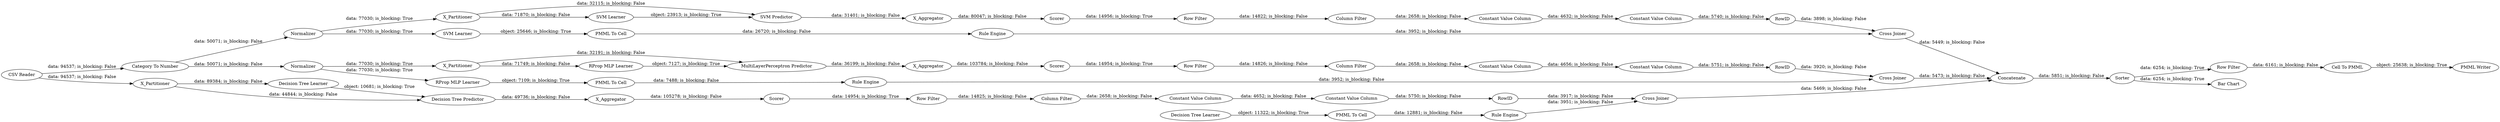 digraph {
	"-5370750143144202661_40" [label=Normalizer]
	"6843466963866074270_38" [label="Cross Joiner"]
	"-5370750143144202661_2" [label=X_Partitioner]
	"-5621180885575022910_28" [label="PMML To Cell"]
	"-52573585685803174_9" [label="Row Filter"]
	"168657903509108259_290" [label="Constant Value Column"]
	"-2008504005472311653_9" [label="Row Filter"]
	"-52573585685803174_294" [label="Column Filter"]
	"6843466963866074270_2" [label=X_Partitioner]
	"-5621180885575022910_33" [label="Decision Tree Learner"]
	"6843466963866074270_32" [label="MultiLayerPerceptron Predictor"]
	"-2008504005472311653_290" [label="Constant Value Column"]
	"-2008504005472311653_292" [label="Constant Value Column"]
	"3892593145944965663_53" [label="Row Filter"]
	"-3375712583717034289_33" [label="SVM Learner"]
	"-5370750143144202661_41" [label=Scorer]
	"3892593145944965663_59" [label="Bar Chart"]
	"168657903509108259_292" [label="Constant Value Column"]
	"3892593145944965663_61" [label="PMML Writer"]
	"-5000441071771711543_34" [label="Rule Engine"]
	"-5621180885575022910_34" [label="Rule Engine"]
	"-4948975441017957592_7" [label=X_Aggregator]
	"168657903509108259_293" [label=RowID]
	"6843466963866074270_40" [label=Scorer]
	"-52573585685803174_292" [label="Constant Value Column"]
	"3892593145944965663_62" [label="CSV Reader"]
	"-5000441071771711543_35" [label="RProp MLP Learner"]
	"6843466963866074270_7" [label=X_Aggregator]
	"-3375712583717034289_34" [label="PMML To Cell"]
	"6843466963866074270_39" [label=Normalizer]
	"168657903509108259_9" [label="Row Filter"]
	"3892593145944965663_58" [label="Category To Number"]
	"-5370750143144202661_32" [label="SVM Predictor"]
	"3892593145944965663_54" [label="Cell To PMML"]
	"-2008504005472311653_294" [label="Column Filter"]
	"6843466963866074270_31" [label="RProp MLP Learner"]
	"-4948975441017957592_2" [label=X_Partitioner]
	"-4948975441017957592_31" [label="Decision Tree Learner"]
	"-3375712583717034289_35" [label="Rule Engine"]
	"3892593145944965663_60" [label=Concatenate]
	"-4948975441017957592_39" [label=Scorer]
	"168657903509108259_294" [label="Column Filter"]
	"-4948975441017957592_32" [label="Decision Tree Predictor"]
	"-4948975441017957592_38" [label="Cross Joiner"]
	"-52573585685803174_293" [label=RowID]
	"-52573585685803174_290" [label="Constant Value Column"]
	"3892593145944965663_52" [label=Sorter]
	"-5000441071771711543_22" [label="PMML To Cell"]
	"-2008504005472311653_293" [label=RowID]
	"-5370750143144202661_31" [label="SVM Learner"]
	"-5370750143144202661_39" [label="Cross Joiner"]
	"-5370750143144202661_7" [label=X_Aggregator]
	"-5370750143144202661_2" -> "-5370750143144202661_31" [label="data: 71870; is_blocking: False"]
	"-52573585685803174_293" -> "-4948975441017957592_38" [label="data: 3917; is_blocking: False"]
	"3892593145944965663_60" -> "3892593145944965663_52" [label="data: 5851; is_blocking: False"]
	"-5621180885575022910_28" -> "-5621180885575022910_34" [label="data: 12881; is_blocking: False"]
	"-5000441071771711543_35" -> "-5000441071771711543_22" [label="object: 7109; is_blocking: True"]
	"6843466963866074270_7" -> "6843466963866074270_40" [label="data: 103784; is_blocking: False"]
	"-3375712583717034289_34" -> "-3375712583717034289_35" [label="data: 26720; is_blocking: False"]
	"-52573585685803174_294" -> "-52573585685803174_290" [label="data: 2658; is_blocking: False"]
	"3892593145944965663_62" -> "3892593145944965663_58" [label="data: 94537; is_blocking: False"]
	"168657903509108259_292" -> "168657903509108259_293" [label="data: 5751; is_blocking: False"]
	"-2008504005472311653_293" -> "-5370750143144202661_39" [label="data: 3898; is_blocking: False"]
	"-4948975441017957592_7" -> "-4948975441017957592_39" [label="data: 105278; is_blocking: False"]
	"-4948975441017957592_2" -> "-4948975441017957592_31" [label="data: 89384; is_blocking: False"]
	"-5000441071771711543_22" -> "-5000441071771711543_34" [label="data: 7488; is_blocking: False"]
	"-5370750143144202661_32" -> "-5370750143144202661_7" [label="data: 31401; is_blocking: False"]
	"-52573585685803174_290" -> "-52573585685803174_292" [label="data: 4652; is_blocking: False"]
	"3892593145944965663_53" -> "3892593145944965663_54" [label="data: 6161; is_blocking: False"]
	"-5370750143144202661_41" -> "-2008504005472311653_9" [label="data: 14956; is_blocking: True"]
	"168657903509108259_294" -> "168657903509108259_290" [label="data: 2658; is_blocking: False"]
	"6843466963866074270_39" -> "-5000441071771711543_35" [label="data: 77030; is_blocking: True"]
	"-4948975441017957592_32" -> "-4948975441017957592_7" [label="data: 49736; is_blocking: False"]
	"-52573585685803174_9" -> "-52573585685803174_294" [label="data: 14825; is_blocking: False"]
	"168657903509108259_9" -> "168657903509108259_294" [label="data: 14826; is_blocking: False"]
	"-3375712583717034289_33" -> "-3375712583717034289_34" [label="object: 25646; is_blocking: True"]
	"-5621180885575022910_33" -> "-5621180885575022910_28" [label="object: 11322; is_blocking: True"]
	"-4948975441017957592_2" -> "-4948975441017957592_32" [label="data: 44844; is_blocking: False"]
	"-5370750143144202661_40" -> "-3375712583717034289_33" [label="data: 77030; is_blocking: True"]
	"3892593145944965663_58" -> "-5370750143144202661_40" [label="data: 50071; is_blocking: False"]
	"-5370750143144202661_40" -> "-5370750143144202661_2" [label="data: 77030; is_blocking: True"]
	"6843466963866074270_31" -> "6843466963866074270_32" [label="object: 7127; is_blocking: True"]
	"-5370750143144202661_7" -> "-5370750143144202661_41" [label="data: 80047; is_blocking: False"]
	"-4948975441017957592_39" -> "-52573585685803174_9" [label="data: 14954; is_blocking: True"]
	"-2008504005472311653_9" -> "-2008504005472311653_294" [label="data: 14822; is_blocking: False"]
	"6843466963866074270_38" -> "3892593145944965663_60" [label="data: 5473; is_blocking: False"]
	"3892593145944965663_52" -> "3892593145944965663_59" [label="data: 6254; is_blocking: True"]
	"-3375712583717034289_35" -> "-5370750143144202661_39" [label="data: 3952; is_blocking: False"]
	"3892593145944965663_54" -> "3892593145944965663_61" [label="object: 25638; is_blocking: True"]
	"-4948975441017957592_31" -> "-4948975441017957592_32" [label="object: 10681; is_blocking: True"]
	"-2008504005472311653_290" -> "-2008504005472311653_292" [label="data: 4632; is_blocking: False"]
	"3892593145944965663_62" -> "-4948975441017957592_2" [label="data: 94537; is_blocking: False"]
	"-52573585685803174_292" -> "-52573585685803174_293" [label="data: 5750; is_blocking: False"]
	"3892593145944965663_58" -> "6843466963866074270_39" [label="data: 50071; is_blocking: False"]
	"6843466963866074270_40" -> "168657903509108259_9" [label="data: 14954; is_blocking: True"]
	"-5621180885575022910_34" -> "-4948975441017957592_38" [label="data: 3951; is_blocking: False"]
	"6843466963866074270_32" -> "6843466963866074270_7" [label="data: 36199; is_blocking: False"]
	"168657903509108259_290" -> "168657903509108259_292" [label="data: 4656; is_blocking: False"]
	"6843466963866074270_2" -> "6843466963866074270_31" [label="data: 71749; is_blocking: False"]
	"6843466963866074270_2" -> "6843466963866074270_32" [label="data: 32191; is_blocking: False"]
	"168657903509108259_293" -> "6843466963866074270_38" [label="data: 3920; is_blocking: False"]
	"6843466963866074270_39" -> "6843466963866074270_2" [label="data: 77030; is_blocking: True"]
	"-2008504005472311653_292" -> "-2008504005472311653_293" [label="data: 5740; is_blocking: False"]
	"-4948975441017957592_38" -> "3892593145944965663_60" [label="data: 5469; is_blocking: False"]
	"-5000441071771711543_34" -> "6843466963866074270_38" [label="data: 3952; is_blocking: False"]
	"3892593145944965663_52" -> "3892593145944965663_53" [label="data: 6254; is_blocking: True"]
	"-2008504005472311653_294" -> "-2008504005472311653_290" [label="data: 2658; is_blocking: False"]
	"-5370750143144202661_31" -> "-5370750143144202661_32" [label="object: 23913; is_blocking: True"]
	"-5370750143144202661_2" -> "-5370750143144202661_32" [label="data: 32115; is_blocking: False"]
	"-5370750143144202661_39" -> "3892593145944965663_60" [label="data: 5449; is_blocking: False"]
	rankdir=LR
}
